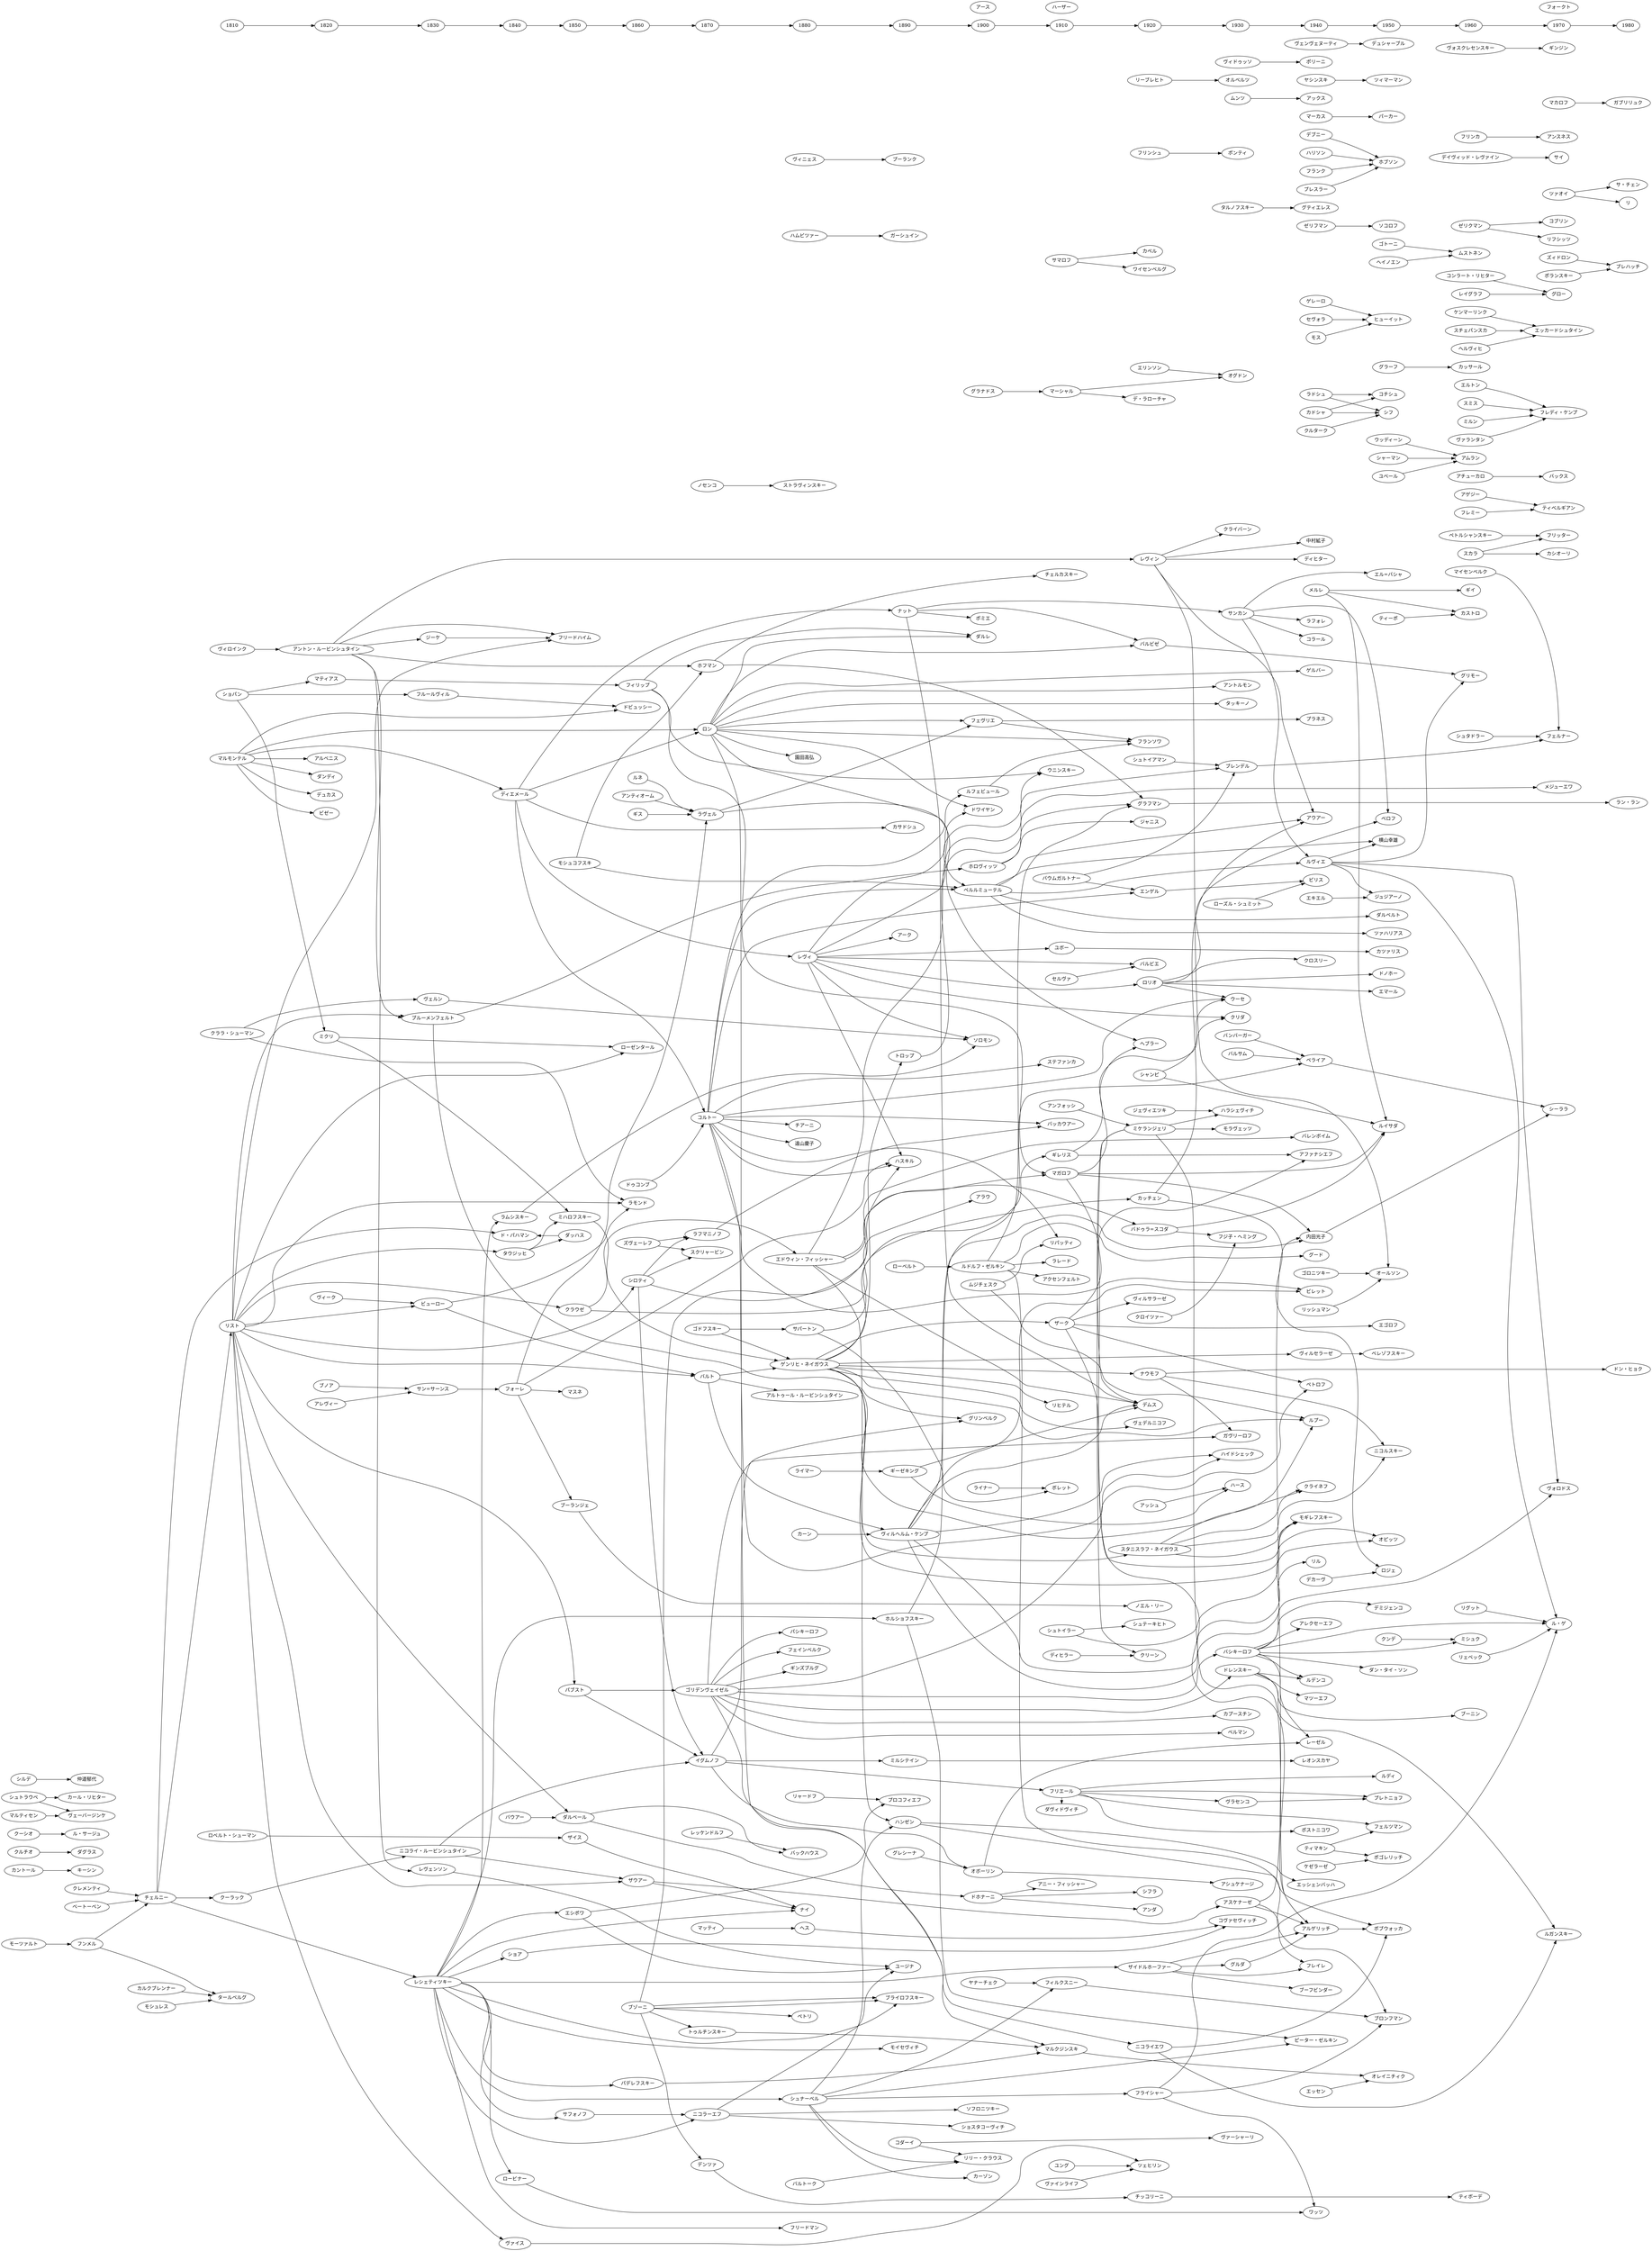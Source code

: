 digraph g {
 graph [ rankdir = LR ];
 ベートーベン -> チェルニー
 クレメンティ -> チェルニー
 フンメル -> チェルニー

 チェルニー -> リスト [weight = 2]
 チェルニー -> レシェティツキー [weight = 2]
 チェルニー -> クーラック
 チェルニー -> ド・パハマン

# リスト -> アンゾルゲ
 リスト -> クラウゼ
 リスト -> ザウアー
 リスト -> シロティ
 リスト -> タウジッヒ
 リスト -> ダルベール
# リスト -> ダ・モッタ
# リスト -> デ・グリーフ
 リスト -> バルト
 リスト -> パブスト
 リスト -> ビューロー
 リスト -> フリードハイム
 リスト -> ブルーメンフェルト
 リスト -> ラモンド
 リスト -> ローゼンタール
 リスト -> ヴァイス

 レシェティツキー -> エシポワ
 レシェティツキー -> サフォノフ
 レシェティツキー -> ザイドルホーファー
 レシェティツキー -> シュナーベル
 レシェティツキー -> ショア
 レシェティツキー -> ナイ
 レシェティツキー -> ニコラーエフ
 レシェティツキー -> パデレフスキー
 レシェティツキー -> フリードマン
 レシェティツキー -> ブライロフスキー
 レシェティツキー -> ホルショフスキー
 レシェティツキー -> モイセヴィチ
 レシェティツキー -> ラムシスキー
 レシェティツキー -> ロービナー

 スカラ -> フリッター
 "サン=サーンス" -> フォーレ
 "バドゥラ=スコダ" -> フジ子・ヘミング
 "バドゥラ=スコダ" -> ルイサダ
 アゲジー -> ティベルギアン
 アスケナーゼ -> アルゲリッチ
 アスケナーゼ -> フレイレ
 アスケナーゼ -> 内田光子
 アチューカロ -> バックス
 アッシュ -> ハース
 アルゲリッチ -> ポブウォッカ
 アレヴィー -> "サン=サーンス"
 アンティオーム -> ラヴェル
 アントン・ルービンシュタイン -> ジーケ
 アントン・ルービンシュタイン -> フリードハイム
 アントン・ルービンシュタイン -> ブルーメンフェルト
 アントン・ルービンシュタイン -> ホフマン
 アントン・ルービンシュタイン -> レヴィン
 アントン・ルービンシュタイン -> レヴェンソン
 アンフォッシ -> ミケランジェリ
 イグムノフ -> オボーリン
 イグムノフ -> グリンベルク
 イグムノフ -> フリエール
 イグムノフ -> ミルシテイン
# イルヤ -> シーララ
 ウッディーン -> アムラン
 エキエル -> ジュジアーノ
# エギアツァローヴァ -> ヴォロドス
 エシポワ -> プロコフィエフ
 エシポワ -> ユージナ
 エッセン -> オレイニチィク
 エドウィン・フィッシャー -> "バドゥラ=スコダ"
 エドウィン・フィッシャー -> デムス
 エドウィン・フィッシャー -> ハンゼン
 エドウィン・フィッシャー -> バレンボイム
 エドウィン・フィッシャー -> ブレンデル
 エリンソン -> オグドン
 エルトン -> フレディ・ケンプ
 エンゲル -> ピリス
 オボーリン -> アシュケナージ
 オボーリン -> レーゼル
 カッチェン -> アウアー
 カッチェン -> ロジェ
 カドシャ -> コチシュ
 カドシャ -> シフ
 カルクブレンナー -> タールベルグ
 カントール -> キーシン
 カーン -> ヴィルヘルム・ケンプ
# ガート -> ヴァーシャーリ
 ギス -> ラヴェル
 ギレリス -> アファナシエフ
 ギレリス -> クリダ
 ギーゼキング -> デムス
 ギーゼキング -> ハース
 クラウゼ -> アラウ
 クラウゼ -> エドウィン・フィッシャー
 クララ・シューマン -> ラモンド
 クララ・シューマン -> ヴェルン
 クルターク -> シフ
 クルチオ -> ダグラス
 クロイツァー -> フジ子・ヘミング
 クンデ -> ミシュク
 クーシオ -> ル・サージュ
 クーラック -> ニコライ・ルービンシュタイン
 グラナドス -> マーシャル
 グラフマン -> ラン・ラン
 グラーフ -> カッサール
 グルダ -> アルゲリッチ
 グレシーナ -> オボーリン
# ケストナー -> ペトロフ
 ケゼラーゼ -> ポゴレリッチ
# ケレル -> ポブウォッカ
 ケンマーリンク -> エッカードシュタイン
 ゲレーロ -> ヒューイット
 ゲンリヒ・ネイガウス -> ギレリス
 ゲンリヒ・ネイガウス -> クライネフ
 ゲンリヒ・ネイガウス -> ザーク
 ゲンリヒ・ネイガウス -> スタニスラフ・ネイガウス
 ゲンリヒ・ネイガウス -> トロップ
 ゲンリヒ・ネイガウス -> ナウモフ
 ゲンリヒ・ネイガウス -> モギレフスキー
 ゲンリヒ・ネイガウス -> リヒテル
 ゲンリヒ・ネイガウス -> ルプー
 ゲンリヒ・ネイガウス -> ヴィルセラーゼ
 ゲンリヒ・ネイガウス -> ヴェデルニコフ
 コダーイ -> リリー・クラウス
 コダーイ -> ヴァーシャーリ
 コルトー -> ウーセ
 コルトー -> エンゲル
 コルトー -> ステファンカ
 コルトー -> チアーニ
 コルトー -> ハイドシェック
 コルトー -> ハスキル
 コルトー -> バッカウアー
 コルトー -> ビレット
 コルトー -> ペルルミューテル
 コルトー -> リパッティ
 コルトー -> ルフェビュール
 コルトー -> 遠山慶子
 コンラート・リヒター -> グロー
 ゴトーニ -> ムストネン
 ゴドフスキー -> ゲンリヒ・ネイガウス
 ゴドフスキー -> サパートン
 ゴリデンヴェイゼル -> カプースチン
 ゴリデンヴェイゼル -> ガヴリーロフ
 ゴリデンヴェイゼル -> ギンズブルグ
 ゴリデンヴェイゼル -> ドレンスキー
 ゴリデンヴェイゼル -> ニコライエワ
 ゴリデンヴェイゼル -> バシキーロフ
 ゴリデンヴェイゼル -> パシキーロフ
 ゴリデンヴェイゼル -> フェインベルク
 ゴリデンヴェイゼル -> ベルマン
 ゴリデンヴェイゼル -> ペトロフ
# ゴルノスタエヴァ -> ポゴレリッチ
 ゴロニツキー -> オールソン
 サパートン -> カッチェン
 サパートン -> ボレット
 サフォノフ -> ニコラーエフ
 サマロフ -> カペル
 サマロフ -> ワイセンベルグ
 サンカン -> "エル=バシャ"
 サンカン -> コラール
 サンカン -> ベロフ
 サンカン -> ラフォレ
 サンカン -> ルヴィエ
 ザイス -> ナイ
 ザイドルホーファー -> アルゲリッチ
 ザイドルホーファー -> グルダ
 ザイドルホーファー -> フレイレ
 ザイドルホーファー -> ブーフビンダー
 ザウアー -> アスケナーゼ
 ザウアー -> ナイ
 ザーク -> アファナシエフ
 ザーク -> エゴロフ
 ザーク -> ペトロフ
 ザーク -> モギレフスキー
 ザーク -> ヴィルサラーゼ
 シャンピ -> ウーセ
 シャンピ -> ルイサダ
 シャーマン -> アムラン
 シュタドラー -> フェルナー
 シュトイアマン -> ブレンデル
 シュトイラー -> オピッツ
 シュトイラー -> シュテーキヒト
 シュトラウベ -> カール・リヒター
 シュトラウベ -> ヴェーバージンケ
 シュナーベル -> カーゾン
 シュナーベル -> ハンゼン
 シュナーベル -> ピーター・ゼルキン
 シュナーベル -> フィルクスニー
 シュナーベル -> フライシャー
 シュナーベル -> リリー・クラウス
 ショア -> コヴァセヴィッチ
 ショパン -> フルールヴィル
 ショパン -> マティアス -> フィリップ
 ショパン -> ミクリ
 シルデ -> 仲道郁代
 シロティ -> イグムノフ
 シロティ -> スクリャービン
 シロティ -> マガロフ
 シロティ -> ラフマニノフ
 ジェヴィエツキ -> ハラシェヴィチ
# ジャクリーヌ・ランドフスカ -> ラフォレ
 ジーケ -> フリードハイム
 スカラ -> カシオーリ
# スカラムッツァ -> アルゲリッチ
 スタニスラフ・ネイガウス -> クライネフ
 スタニスラフ・ネイガウス -> ニコルスキー
 スタニスラフ・ネイガウス -> モギレフスキー
 スタニスラフ・ネイガウス -> ルプー
 スチェパンスカ -> エッカードシュタイン
 スミス -> フレディ・ケンプ
# スリコフスキー -> ポブウォッカ
# スリヴィンスキー -> ポブウォッカ
 ズィドロン -> ブレハッチ
 ズヴェーレフ -> スクリャービン
 ズヴェーレフ -> ラフマニノフ
 セルヴァ -> バルビエ
 セヴォラ -> ヒューイット
 ゼリクマン -> コブリン
 ゼリクマン -> リフシッツ
 ゼリフマン -> ソコロフ
 タウジッヒ -> ダッハス
 タウジッヒ -> ミハロフスキー
 タルノフスキー -> グティエレス
 ダッハス -> ド・パハマン
 ダルベール -> ドホナーニ
 ダルベール -> バックハウス
 チッコリーニ -> ティボーデ
 ツァオイ -> サ・チェン
 ツァオイ -> リ
 ティマキン -> フェルツマン
 ティマキン -> ポゴレリッチ
 ティーポ -> カストロ
 ディエメール -> カサドシュ
 ディエメール -> コルトー
 ディエメール -> ナット
 ディエメール -> レヴィ
 ディエメール -> ロン
 ディヒラー -> クリーン
 デイヴィッド・レヴァイン -> サイ
 デカーヴ -> ロジェ
 デブニー -> ホブソン
 デンツァ -> チッコリーニ
 トゥルチンスキー -> マルクジンスキ
 トロップ -> メジューエワ
 ドゥコンブ -> コルトー
 ドホナーニ -> アニー・フィッシャー
 ドホナーニ -> アンダ
 ドホナーニ -> シフラ
 ドレンスキー -> ブーニン
 ドレンスキー -> マツーエフ
 ドレンスキー -> ルガンスキー
 ドレンスキー -> ルデンコ
 ナウモフ -> ガヴリーロフ
 ナウモフ -> ドン・ヒョク
 ナウモフ -> ニコルスキー
# ナゼドキン -> マツーエフ
# ナタソン -> ダン・タイ・ソン
 ナット -> デムス
 ナット -> バルビゼ
 ナット -> ポミエ
 ナット -> サンカン
 ニコライエワ -> ポブウォッカ
 ニコライエワ -> ルガンスキー
 ニコライ・ルービンシュタイン -> イグムノフ
 ニコライ・ルービンシュタイン -> ザウアー
 ニコラーエフ -> ショスタコーヴィチ
 ニコラーエフ -> ソフロニツキー
 ニコラーエフ -> ユージナ
 ノセンコ -> ストラヴィンスキー
# ハウザー -> 内田光子
 ハムビツァー -> ガーシュイン
 ハリソン -> ホブソン
 ハンゼン -> エッシェンバッハ
 ハンゼン -> ポブウォッカ
 バウアー -> ダルベール
 バウムガルトナー -> エンゲル
 バウムガルトナー -> ブレンデル
 バシキーロフ -> アレクセーエフ
 バシキーロフ -> ダン・タイ・ソン
 バシキーロフ -> デミジェンコ
 バシキーロフ -> ミシュク
 バシキーロフ -> ルデンコ
 バシキーロフ -> ル・ゲ
 バシキーロフ -> レーゼル
 バシキーロフ -> ヴォロドス
 バルサム -> ペライア
 バルト -> アルトゥール・ルービンシュタイン
 バルト -> ゲンリヒ・ネイガウス
 バルト -> ヴィルヘルム・ケンプ
 バルトーク -> リリー・クラウス
 バルビゼ -> グリモー
 バンバーガー -> ペライア
 パデレフスキー -> マルクジンスキ
 パブスト -> イグムノフ
 パブスト -> ゴリデンヴェイゼル
 ビューロー -> バルト
 ビューロー -> ラモンド
# ファルカス -> フェルナー
 フィリップ -> ウニンスキー
 フィリップ -> ダルレ
 フィリップ -> マガロフ
 フィルクスニー -> ブロンフマン
 フェヴリエ -> フランソワ
 フェヴリエ -> プラネス
 フォーレ -> ハスキル
 フォーレ -> ブーランジェ
 フォーレ -> マスネ
 フォーレ -> ラヴェル
 フライシャー -> ブロンフマン
 フライシャー -> ル・ゲ
 フライシャー -> ワッツ
 フランク -> ホブソン
 フリエール -> ダヴィドヴィチ
 フリエール -> フェルツマン
 フリエール -> プレトニョフ
 フリエール -> ポストニコワ
 フリエール -> ルディ
 フリエール -> ヴラセンコ
 フリンカ -> アンスネス
 フリンシュ -> ポンティ
 フルールヴィル -> ドビュッシー
 フレミー -> ティベルギアン
 フンメル -> タールベルグ
 ブゾーニ -> デンツァ
 ブゾーニ -> トゥルチンスキー
 ブゾーニ -> ハスキル
 ブゾーニ -> ブライロフスキー
 ブゾーニ -> ブライロフスキー
 ブゾーニ -> ペトリ
# ブック -> オピッツ
 ブノア -> "サン=サーンス"
 ブルーメンフェルト -> グリンベルク
 ブルーメンフェルト -> ホロヴィッツ
 ブレンデル -> フェルナー
 ブーランジェ -> ノエル・リー
 プレスラー -> ホブソン
 ヘイノエン -> ムストネン
 ヘス -> コヴァセヴィッチ
 ヘルヴィヒ -> エッカードシュタイン
 ペトルシャンスキー -> フリッター
 ペライア -> シーララ
 ペルルミューテル -> アウアー
 ペルルミューテル -> ダルベルト
 ペルルミューテル -> ツァハリアス
 ペルルミューテル -> ルヴィエ
 ペルルミューテル -> 横山幸雄
 ホフマン -> グラフマン
 ホフマン -> チェルカスキー
 ホルショフスキー  -> ペライア
 ホルショフスキー -> ピーター・ゼルキン
 ホロヴィッツ -> グラフマン
 ホロヴィッツ -> ジャニス
 ポランスキー -> ブレハッチ
 マイセンベルク -> フェルナー
 マカロフ -> ガブリリュク
 マガロフ -> アルゲリッチ
 マガロフ -> ヘブラー
 マガロフ -> ルイサダ
 マガロフ -> 内田光子
 マッティ -> ヘス
# マリーニン -> ポゴレリッチ
 マルクジンスキ -> オレイニチィク
 マルティセン -> ヴェーバージンケ
 マルモンテル -> アルベニス
 マルモンテル -> ダンディ
 マルモンテル -> ディエメール
 マルモンテル -> デュカス
 マルモンテル -> ドビュッシー
 マルモンテル -> ビゼー
 マルモンテル -> ロン
 マーカス -> パーカー
 マーシャル -> オグドン
 マーシャル -> デ・ラローチャ
 ミクリ -> ミハロフスキー
 ミクリ -> ローゼンタール
 ミケランジェリ -> アルゲリッチ
 ミケランジェリ -> クリーン
 ミケランジェリ -> デムス
 ミケランジェリ -> ハラシェヴィチ
 ミケランジェリ -> モラヴェッツ
 ミハロフスキー -> ゲンリヒ・ネイガウス
 ミルシテイン -> レオンスカヤ
 ミルン -> フレディ・ケンプ
 ムジチェスク -> リパッティ
 ムジチェスク -> ルプー
 ムンツ -> アックス
 メルレ -> カストロ
 メルレ -> ギイ
 メルレ -> ルイサダ
 モシュコフスキ -> ペルルミューテル
 モシュコフスキ -> ホフマン
 モシュレス -> タールベルグ
 モス -> ヒューイット
 モーツァルト -> フンメル
 ヤシンスキ -> ツィマーマン
 ヤナーチェク -> フィルクスニー
 ユベール -> アムラン
 ユボー -> カツァリス
 ユング -> ツェヒリン
 ライナー -> ボレット
 ライマー -> ギーゼキング
# ラエカリオ -> シーララ
 ラドシュ -> コチシュ
 ラドシュ -> シフ
 ラフマニノフ -> バッカウアー
 ラムシスキー -> ソロモン
 ラヴェル -> フェヴリエ
 ラヴェル -> ペルルミューテル
 リェベック -> ル・ゲ
 リグット -> ル・ゲ
 リッシュマン -> オールソン
# リパッティ夫人 -> アルゲリッチ
 リャードフ -> プロコフィエフ
 リーブレヒト -> オルベルツ
 ルドルフ・ゼルキン -> アクセンフェルト
 ルドルフ・ゼルキン -> グラフマン
 ルドルフ・ゼルキン -> グード
 ルドルフ・ゼルキン -> ブロンフマン
 ルドルフ・ゼルキン -> ラレード
 ルネ -> ラヴェル
 ルフェビュール -> フランソワ
 ルヴィエ -> グリモー
 ルヴィエ -> ジュジアーノ
 ルヴィエ -> ル・ゲ
 ルヴィエ -> ヴォロドス
 ルヴィエ -> 横山幸雄
 レイグラフ -> グロー
 レッケンドルフ -> バックハウス
 レヴィ -> アーク
 レヴィ -> ウニンスキー
 レヴィ -> クリダ
 レヴィ -> ソロモン
 レヴィ -> ドワイヤン
 レヴィ -> ハスキル
 レヴィ -> バルビエ
 レヴィ -> ユボー
 レヴィ -> ロリオ
 レヴィン -> アウアー
 レヴィン -> オールソン
 レヴィン -> クライバーン
 レヴィン -> ディヒター
 レヴィン -> 中村絋子
 レヴェンソン -> ユージナ
 ロベルト・シューマン -> ザイス
 ロリオ -> ウーセ
 ロリオ -> エマール
 ロリオ -> クロスリー
 ロリオ -> ドノホー
 ロリオ -> ベロフ
 ロン -> アントルモン
 ロン -> ゲルバー
 ロン -> タッキーノ
 ロン -> ダルレ
 ロン -> ドワイヤン
 ロン -> バルビゼ
 ロン -> フェヴリエ
 ロン -> フランソワ
 ロン -> ヘブラー
 ロン -> マルクジンスキ
 ロン -> 園田高弘
 ローズル・シュミット -> ピリス
 ロービナー -> ワッツ
 ローベルト -> ルドルフ・ゼルキン
 ヴァイス -> ツェヒリン
 ヴァインライフ -> ツェヒリン
 ヴァランタン -> フレディ・ケンプ
 ヴィドゥッソ -> ポリーニ
 ヴィニェス -> プーランク
 ヴィルセラーゼ -> ベレゾフスキー
 ヴィルヘルム・ケンプ -> オピッツ
 ヴィルヘルム・ケンプ -> デムス
 ヴィルヘルム・ケンプ -> ハイドシェック
 ヴィルヘルム・ケンプ -> ビレット
 ヴィルヘルム・ケンプ -> リル
 ヴィルヘルム・ケンプ -> 内田光子
 ヴィロインク -> アントン・ルービンシュタイン
 ヴィーク -> ビューロー
 ヴェルン -> ソロモン
 ヴェンヴェヌーティ -> デュシャーブル
 ヴォスクレセンスキー -> ギンジン
 ヴラセンコ -> プレトニョフ
 内田光子 -> シーララ
 1810 -> 1820 -> 1830 -> 1840 -> 1850 -> 1860 -> 1870 -> 1880 -> 1890 -> 1900 -> 1910 -> 1920 -> 1930 -> 1940 -> 1950 -> 1960 -> 1970 -> 1980
# 1800-1809
# 1810-1819
 { rank = same; 1810; リスト; ショパン; ロベルト・シューマン; クララ・シューマン; マルモンテル; タールベルグ; }
# 1820-1829
 { rank = same; 1820; アントン・ルービンシュタイン; マティアス; ミクリ;  }
# 1830-1839
 { rank = same; 1830; レシェティツキー; ニコライ・ルービンシュタイン; "サン=サーンス"; ビューロー; }
# 1840-1849
 { rank = same; 1840; ド・パハマン; タウジッヒ; ディエメール; フォーレ; }
# 1850-1859
 { rank = same; 1850; モシュコフスキ; フリードハイム; ダルベール; エシポワ; パブスト; サフォノフ; クラウゼ; }
# 1860-1869
 { rank = same; 1860; シロティ; ドビュッシー; ザウアー; ローゼンタール; ラモンド; パデレフスキー; フィリップ; ブゾーニ; }
# 1870-1879
 { rank = same; 1870; コルトー; ラフマニノフ; ホフマン; ラヴェル; ゴドフスキー; ロン; イグムノフ; ゴリデンヴェイゼル; ニコラーエフ; スクリャービン; }
# 1880-1889
 { rank = same; 1880; シュナーベル; バックハウス; ナイ; エドウィン・フィッシャー; ゲンリヒ・ネイガウス; フリードマン; レヴィ; サパートン; アルトゥール・ルービンシュタイン; バルトーク; ストラヴィンスキー; ペトリ; ヘス; }
# 1890-1899
 { rank = same; 1890; ナット; モイセヴィチ; ホルショフスキー; ブライロフスキー; カサドシュ; ハスキル; ヴィルヘルム・ケンプ; ギーゼキング; プロコフィエフ; プーランク; ガーシュイン; ユージナ; }
# 1900-1909
 { rank = same; 1900; アラウ; グリンベルク; リリー・クラウス; カーゾン; オボーリン; ホロヴィッツ; ルドルフ・ゼルキン; ドワイヤン; ダルレ; ショスタコーヴィチ; ソフロニツキー; ソロモン; アース; フェヴリエ; ペルルミューテル; }
# 1910-1919
 { rank = same; 1910; リパッティ; マガロフ; フリエール; ステファンカ; ダヴィドヴィチ; ザーク; ウニンスキー; マルクジンスキ; リヒテル; ギレリス; ボレット; アニー・フィッシャー; チェルカスキー; バッカウアー;  ユボー; フィルクスニー; ハーザー; }
# 1920-1929
 { rank = same; 1920; ヘブラー; デムス; ヴェデルニコフ; スタニスラフ・ネイガウス; ナウモフ; フライシャー; エンゲル; ミケランジェリ; フランソワ; バルビゼ; ツェヒリン; シュテーキヒト; バルビエ; "バドゥラ=スコダ"; クリーン; チッコリーニ; ニコライエワ; グラフマン; ジャニス; ロリオ; アンダ; シフラ; デ・ラローチャ; ノエル・リー; カッチェン; ワイセンベルグ; }
# 1930-1939
 { rank = same; 1930; ブレンデル; バシキーロフ; コヴァセヴィッチ; ハイドシェック; ハラシェヴィチ; オグドン; クライバーン; アシュケナージ; ポンティ; ウーセ; ベルマン; ヴァーシャーリ; タッキーノ; アントルモン; オルベルツ; グルダ; ハース; モラヴェッツ; カプースチン; クリダ; }
# 1940-1949
 { rank = same; 1940; エッシェンバッハ; バレンボイム; ビレット; アルゲリッチ; ポリーニ; 内田光子; 中村絋子; ピーター・ゼルキン; アファナシエフ; リル; クライネフ; グティエレス; ポストニコワ; ディヒター; レーゼル; ヴィルセラーゼ; モギレフスキー; ペトロフ; アレクセーエフ; ペライア; ルプー; アウアー; ルヴィエ; コラール; レオンスカヤ; ゲルバー; プラネス; アックス; ピリス; フレイレ; ワッツ; ブーフビンダー; クロスリー; グード; }
# 1950-1959
 { rank = same; 1950; ダン・タイ・ソン; ツィマーマン; オールソン; ルイサダ; ポブウォッカ; ポゴレリッチ; プレトニョフ; ソコロフ; ドノホー; エゴロフ; シフ; ニコルスキー; "エル=バシャ"; パーカー; ホブソン; ダルベルト; ルディ; ロジェ; フェルツマン; カツァリス; オピッツ; オレイニチィク; デミジェンコ; ヒューイット; ブロンフマン; ベロフ; エマール; ツァハリアス; デュシャーブル; コチシュ; }
# 1960-1969
 { rank = same; 1960; グリモー; ギイ; ムストネン; ティボーデ; アムラン; ブーニン; ミシュク; カストロ; カッサール; }
# 1970-1979
 { rank = same; 1970; カシオーリ; リフシッツ; ヴォロドス; メジューエワ; ル・ゲ; フェルナー; アンスネス; サイ; フレディ・ケンプ; ルガンスキー; エッカードシュタイン; グロー; ギンジン; シーララ; バックス; フォークト; ティベルギアン; }
# 1980-1989
 { rank = same; 1980; ガブリリュク; ラン・ラン; ブレハッチ; リ; ドン・ヒョク; }
}